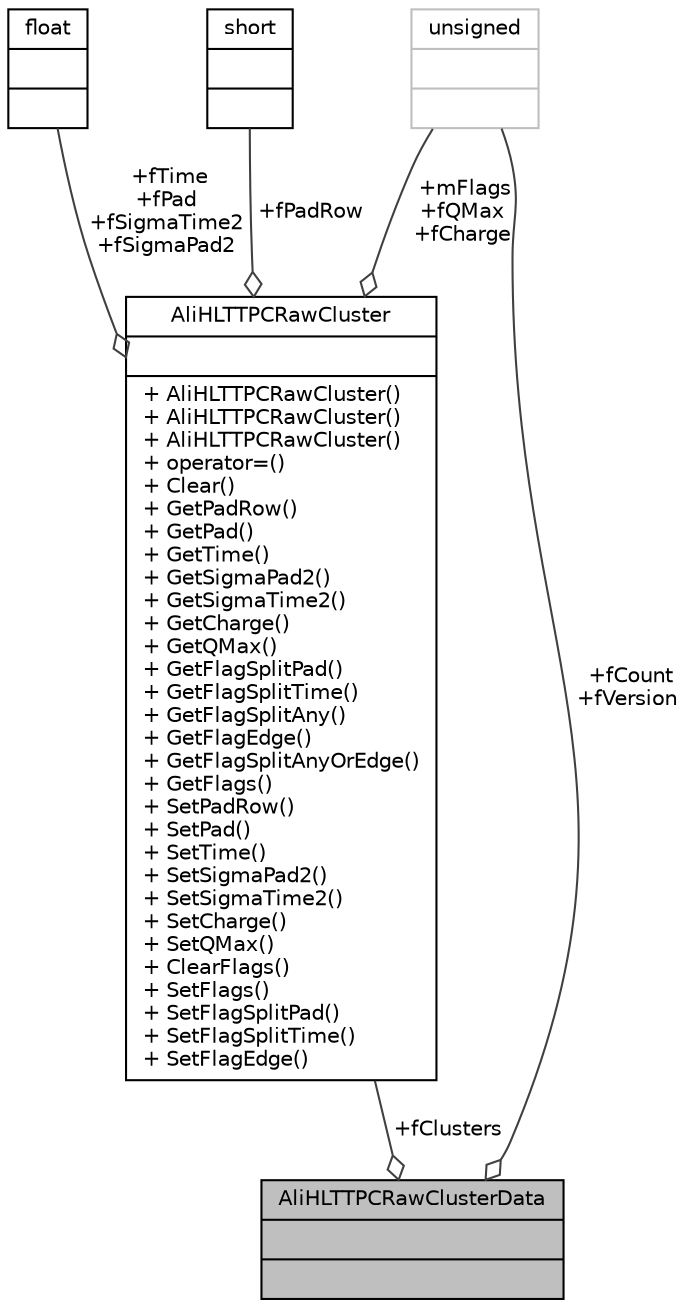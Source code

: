 digraph "AliHLTTPCRawClusterData"
{
 // INTERACTIVE_SVG=YES
  bgcolor="transparent";
  edge [fontname="Helvetica",fontsize="10",labelfontname="Helvetica",labelfontsize="10"];
  node [fontname="Helvetica",fontsize="10",shape=record];
  Node1 [label="{AliHLTTPCRawClusterData\n||}",height=0.2,width=0.4,color="black", fillcolor="grey75", style="filled", fontcolor="black"];
  Node2 -> Node1 [color="grey25",fontsize="10",style="solid",label=" +fClusters" ,arrowhead="odiamond",fontname="Helvetica"];
  Node2 [label="{AliHLTTPCRawCluster\n||+ AliHLTTPCRawCluster()\l+ AliHLTTPCRawCluster()\l+ AliHLTTPCRawCluster()\l+ operator=()\l+ Clear()\l+ GetPadRow()\l+ GetPad()\l+ GetTime()\l+ GetSigmaPad2()\l+ GetSigmaTime2()\l+ GetCharge()\l+ GetQMax()\l+ GetFlagSplitPad()\l+ GetFlagSplitTime()\l+ GetFlagSplitAny()\l+ GetFlagEdge()\l+ GetFlagSplitAnyOrEdge()\l+ GetFlags()\l+ SetPadRow()\l+ SetPad()\l+ SetTime()\l+ SetSigmaPad2()\l+ SetSigmaTime2()\l+ SetCharge()\l+ SetQMax()\l+ ClearFlags()\l+ SetFlags()\l+ SetFlagSplitPad()\l+ SetFlagSplitTime()\l+ SetFlagEdge()\l}",height=0.2,width=0.4,color="black",URL="$d1/d6e/structAliHLTTPCRawCluster.html"];
  Node3 -> Node2 [color="grey25",fontsize="10",style="solid",label=" +fTime\n+fPad\n+fSigmaTime2\n+fSigmaPad2" ,arrowhead="odiamond",fontname="Helvetica"];
  Node3 [label="{float\n||}",height=0.2,width=0.4,color="black",URL="$d4/dc3/classfloat.html"];
  Node4 -> Node2 [color="grey25",fontsize="10",style="solid",label=" +fPadRow" ,arrowhead="odiamond",fontname="Helvetica"];
  Node4 [label="{short\n||}",height=0.2,width=0.4,color="black",URL="$dc/d10/classshort.html"];
  Node5 -> Node2 [color="grey25",fontsize="10",style="solid",label=" +mFlags\n+fQMax\n+fCharge" ,arrowhead="odiamond",fontname="Helvetica"];
  Node5 [label="{unsigned\n||}",height=0.2,width=0.4,color="grey75"];
  Node5 -> Node1 [color="grey25",fontsize="10",style="solid",label=" +fCount\n+fVersion" ,arrowhead="odiamond",fontname="Helvetica"];
}
